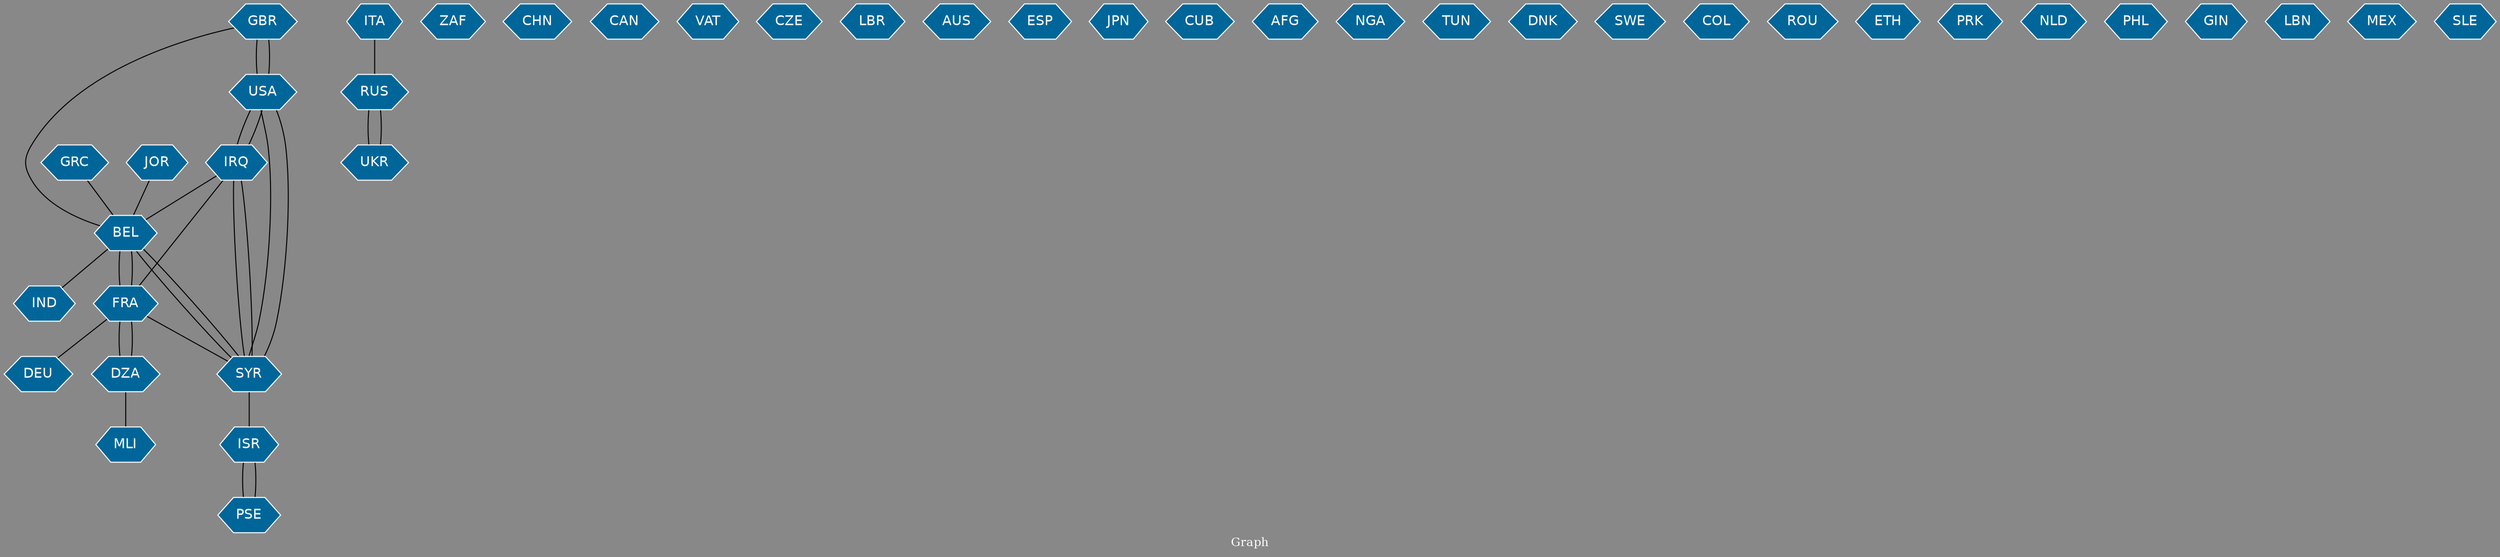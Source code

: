 // Countries together in item graph
graph {
	graph [bgcolor="#888888" fontcolor=white fontsize=12 label="Graph" outputorder=edgesfirst overlap=prism]
	node [color=white fillcolor="#006699" fontcolor=white fontname=Helvetica shape=hexagon style=filled]
	edge [arrowhead=open color=black fontcolor=white fontname=Courier fontsize=12]
		GBR [label=GBR]
		USA [label=USA]
		SYR [label=SYR]
		ITA [label=ITA]
		UKR [label=UKR]
		RUS [label=RUS]
		FRA [label=FRA]
		ISR [label=ISR]
		ZAF [label=ZAF]
		BEL [label=BEL]
		IRQ [label=IRQ]
		PSE [label=PSE]
		CHN [label=CHN]
		DEU [label=DEU]
		CAN [label=CAN]
		GRC [label=GRC]
		VAT [label=VAT]
		CZE [label=CZE]
		LBR [label=LBR]
		AUS [label=AUS]
		ESP [label=ESP]
		IND [label=IND]
		JOR [label=JOR]
		JPN [label=JPN]
		CUB [label=CUB]
		AFG [label=AFG]
		NGA [label=NGA]
		DZA [label=DZA]
		TUN [label=TUN]
		DNK [label=DNK]
		SWE [label=SWE]
		COL [label=COL]
		ROU [label=ROU]
		ETH [label=ETH]
		MLI [label=MLI]
		PRK [label=PRK]
		NLD [label=NLD]
		PHL [label=PHL]
		GIN [label=GIN]
		LBN [label=LBN]
		MEX [label=MEX]
		SLE [label=SLE]
			FRA -- BEL [weight=4]
			SYR -- USA [weight=3]
			SYR -- IRQ [weight=1]
			ISR -- PSE [weight=1]
			UKR -- RUS [weight=7]
			SYR -- BEL [weight=1]
			IRQ -- USA [weight=3]
			IRQ -- BEL [weight=1]
			ITA -- RUS [weight=1]
			FRA -- DEU [weight=1]
			FRA -- DZA [weight=3]
			BEL -- IND [weight=1]
			USA -- SYR [weight=2]
			DZA -- FRA [weight=4]
			FRA -- SYR [weight=1]
			GBR -- USA [weight=1]
			USA -- IRQ [weight=1]
			SYR -- ISR [weight=1]
			RUS -- UKR [weight=5]
			BEL -- FRA [weight=2]
			IRQ -- SYR [weight=3]
			PSE -- ISR [weight=2]
			GRC -- BEL [weight=1]
			BEL -- SYR [weight=1]
			JOR -- BEL [weight=1]
			IRQ -- FRA [weight=1]
			USA -- GBR [weight=1]
			DZA -- MLI [weight=1]
			GBR -- BEL [weight=1]
}